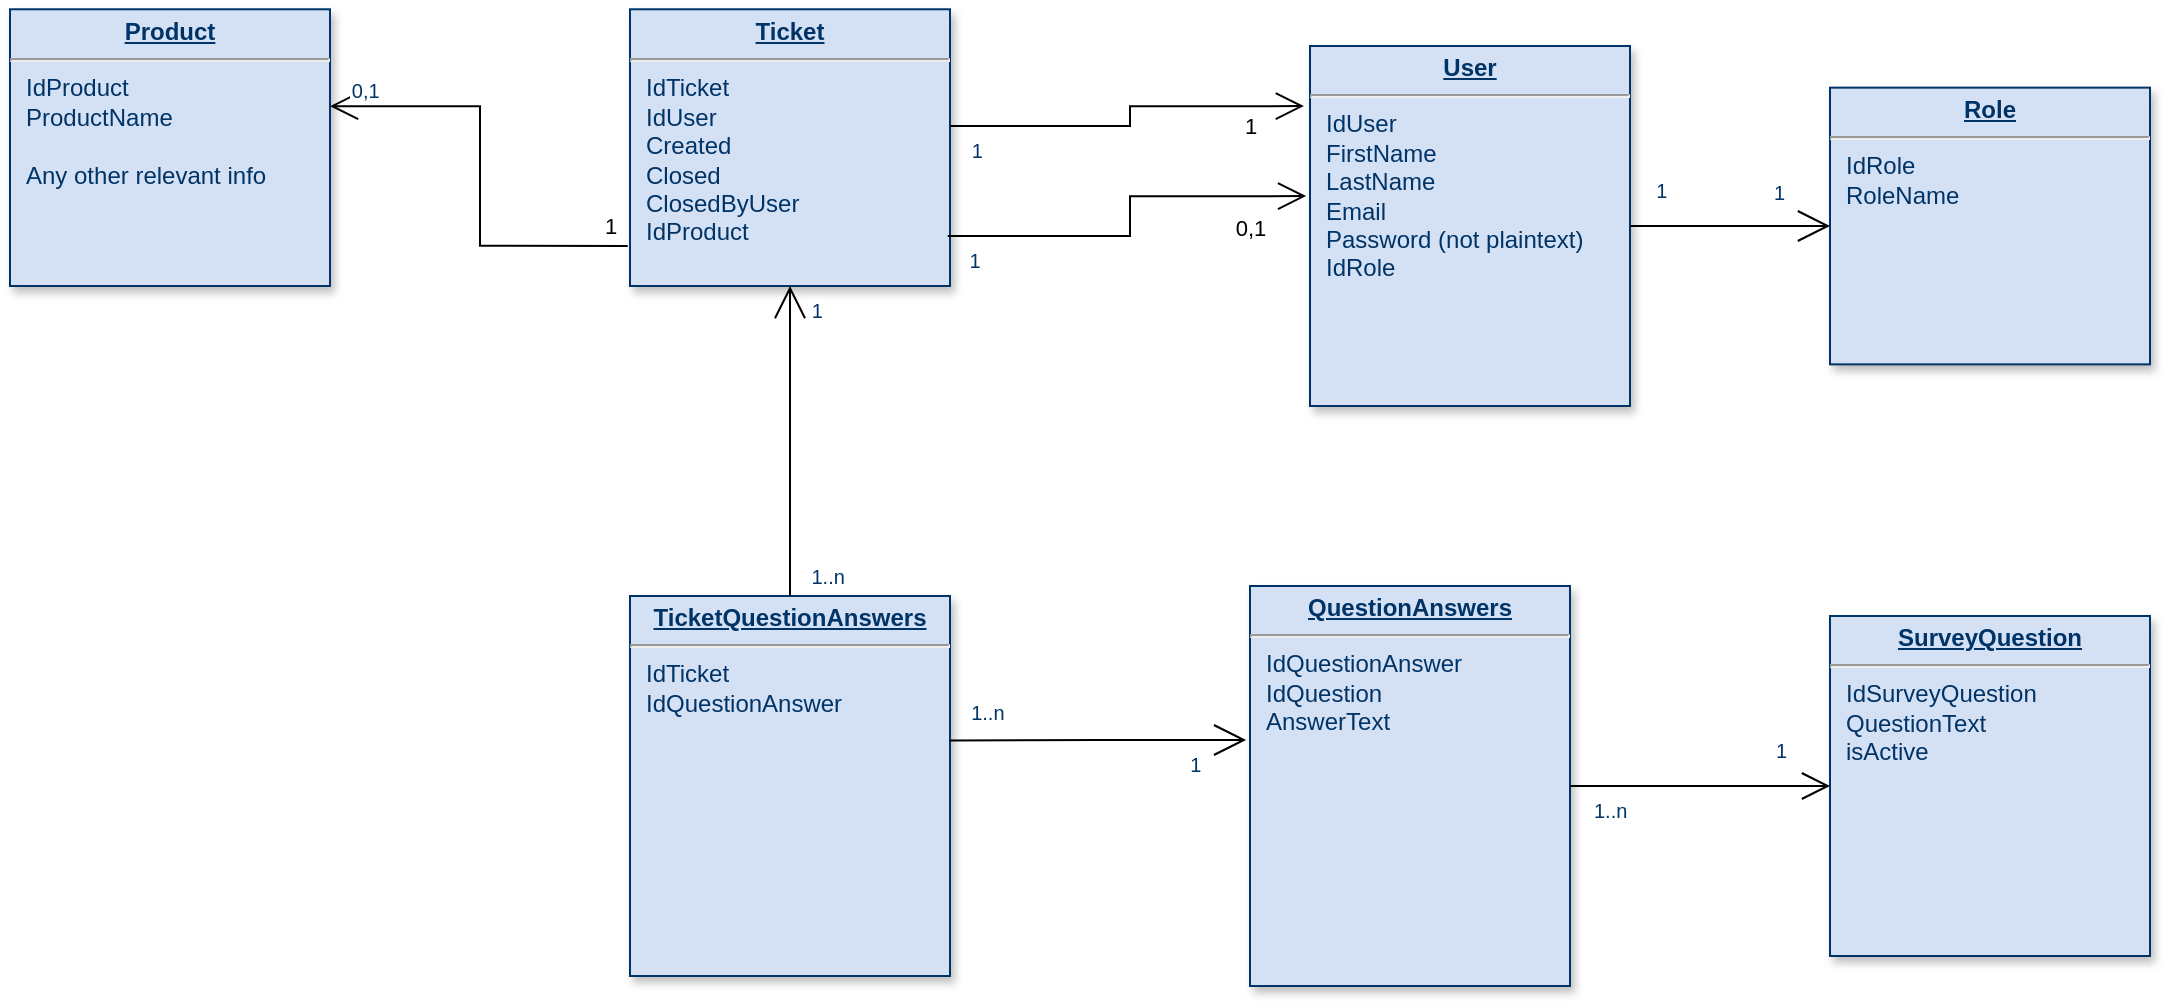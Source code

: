 <mxfile version="13.6.9" type="device"><diagram name="Page-1" id="efa7a0a1-bf9b-a30e-e6df-94a7791c09e9"><mxGraphModel dx="2062" dy="1123" grid="1" gridSize="10" guides="1" tooltips="1" connect="1" arrows="1" fold="1" page="1" pageScale="1" pageWidth="826" pageHeight="1169" background="#ffffff" math="0" shadow="0"><root><mxCell id="0"/><mxCell id="1" parent="0"/><mxCell id="22" value="&lt;p style=&quot;margin: 0px ; margin-top: 4px ; text-align: center ; text-decoration: underline&quot;&gt;&lt;strong&gt;User&lt;/strong&gt;&lt;/p&gt;&lt;hr&gt;&lt;p style=&quot;margin: 0px ; margin-left: 8px&quot;&gt;IdUser&lt;/p&gt;&lt;p style=&quot;margin: 0px ; margin-left: 8px&quot;&gt;FirstName&lt;/p&gt;&lt;p style=&quot;margin: 0px ; margin-left: 8px&quot;&gt;LastName&lt;/p&gt;&lt;p style=&quot;margin: 0px ; margin-left: 8px&quot;&gt;Email&lt;/p&gt;&lt;p style=&quot;margin: 0px ; margin-left: 8px&quot;&gt;Password (not plaintext)&lt;/p&gt;&lt;p style=&quot;margin: 0px ; margin-left: 8px&quot;&gt;IdRole&lt;br&gt;&lt;/p&gt;" style="verticalAlign=top;align=left;overflow=fill;fontSize=12;fontFamily=Helvetica;html=1;strokeColor=#003366;shadow=1;fillColor=#D4E1F5;fontColor=#003366" parent="1" vertex="1"><mxGeometry x="930" y="120" width="160.0" height="180" as="geometry"/></mxCell><mxCell id="23" value="&lt;p style=&quot;margin: 0px ; margin-top: 4px ; text-align: center ; text-decoration: underline&quot;&gt;&lt;strong&gt;Ticket&lt;/strong&gt;&lt;/p&gt;&lt;hr&gt;&lt;p style=&quot;margin: 0px ; margin-left: 8px&quot;&gt;IdTicket&lt;br&gt;&lt;/p&gt;&lt;p style=&quot;margin: 0px ; margin-left: 8px&quot;&gt;IdUser&lt;/p&gt;&lt;p style=&quot;margin: 0px ; margin-left: 8px&quot;&gt;Created&lt;/p&gt;&lt;p style=&quot;margin: 0px ; margin-left: 8px&quot;&gt;Closed&lt;br&gt;&lt;/p&gt;&lt;p style=&quot;margin: 0px ; margin-left: 8px&quot;&gt;ClosedByUser&lt;/p&gt;&lt;p style=&quot;margin: 0px ; margin-left: 8px&quot;&gt;IdProduct&lt;br&gt;&lt;/p&gt;" style="verticalAlign=top;align=left;overflow=fill;fontSize=12;fontFamily=Helvetica;html=1;strokeColor=#003366;shadow=1;fillColor=#D4E1F5;fontColor=#003366" parent="1" vertex="1"><mxGeometry x="590" y="101.64" width="160" height="138.36" as="geometry"/></mxCell><mxCell id="26" value="&lt;p style=&quot;margin: 0px ; margin-top: 4px ; text-align: center ; text-decoration: underline&quot;&gt;&lt;strong&gt;SurveyQuestion&lt;/strong&gt;&lt;/p&gt;&lt;hr&gt;&lt;p style=&quot;margin: 0px ; margin-left: 8px&quot;&gt;IdSurveyQuestion&lt;/p&gt;&lt;p style=&quot;margin: 0px ; margin-left: 8px&quot;&gt;QuestionText&lt;/p&gt;&lt;p style=&quot;margin: 0px ; margin-left: 8px&quot;&gt;isActive&lt;br&gt;&lt;/p&gt;" style="verticalAlign=top;align=left;overflow=fill;fontSize=12;fontFamily=Helvetica;html=1;strokeColor=#003366;shadow=1;fillColor=#D4E1F5;fontColor=#003366" parent="1" vertex="1"><mxGeometry x="1190" y="405" width="160" height="170" as="geometry"/></mxCell><mxCell id="27" value="&lt;p style=&quot;margin: 0px ; margin-top: 4px ; text-align: center ; text-decoration: underline&quot;&gt;&lt;strong&gt;QuestionAnswers&lt;/strong&gt;&lt;/p&gt;&lt;hr&gt;&lt;p style=&quot;margin: 0px ; margin-left: 8px&quot;&gt;IdQuestionAnswer&lt;br&gt;IdQuestion&lt;/p&gt;&lt;p style=&quot;margin: 0px ; margin-left: 8px&quot;&gt;AnswerText&lt;br&gt;&lt;/p&gt;" style="verticalAlign=top;align=left;overflow=fill;fontSize=12;fontFamily=Helvetica;html=1;strokeColor=#003366;shadow=1;fillColor=#D4E1F5;fontColor=#003366" parent="1" vertex="1"><mxGeometry x="900" y="390.0" width="160" height="200" as="geometry"/></mxCell><mxCell id="29" value="&lt;p style=&quot;margin: 0px ; margin-top: 4px ; text-align: center ; text-decoration: underline&quot;&gt;&lt;strong&gt;TicketQuestionAnswers&lt;/strong&gt;&lt;/p&gt;&lt;hr&gt;&lt;p style=&quot;margin: 0px ; margin-left: 8px&quot;&gt;IdTicket&lt;/p&gt;&lt;p style=&quot;margin: 0px ; margin-left: 8px&quot;&gt;IdQuestionAnswer&lt;br&gt;&lt;/p&gt;" style="verticalAlign=top;align=left;overflow=fill;fontSize=12;fontFamily=Helvetica;html=1;strokeColor=#003366;shadow=1;fillColor=#D4E1F5;fontColor=#003366" parent="1" vertex="1"><mxGeometry x="590" y="395" width="160" height="190" as="geometry"/></mxCell><mxCell id="45" value="" style="endArrow=open;endSize=12;startArrow=none;startSize=14;startFill=0;edgeStyle=orthogonalEdgeStyle;rounded=0;entryX=-0.019;entryY=0.167;entryDx=0;entryDy=0;entryPerimeter=0;endFill=0;exitX=1;exitY=0.422;exitDx=0;exitDy=0;exitPerimeter=0;" parent="1" source="23" target="22" edge="1"><mxGeometry x="519.36" y="180" as="geometry"><mxPoint x="751" y="150" as="sourcePoint"/><mxPoint x="679.36" y="180" as="targetPoint"/><Array as="points"/></mxGeometry></mxCell><mxCell id="46" value="1" style="resizable=0;align=left;verticalAlign=top;labelBackgroundColor=#ffffff;fontSize=10;strokeColor=#003366;shadow=1;fillColor=#D4E1F5;fontColor=#003366" parent="45" connectable="0" vertex="1"><mxGeometry x="-1" relative="1" as="geometry"><mxPoint x="8.92" as="offset"/></mxGeometry></mxCell><mxCell id="ze-ttZpNDr591AjRYr6h-120" value="1" style="edgeLabel;html=1;align=center;verticalAlign=middle;resizable=0;points=[];" vertex="1" connectable="0" parent="45"><mxGeometry relative="1" as="geometry"><mxPoint x="60" y="3" as="offset"/></mxGeometry></mxCell><mxCell id="51" value="" style="endArrow=none;endSize=12;startArrow=open;startSize=14;startFill=0;edgeStyle=orthogonalEdgeStyle;endFill=0;" parent="1" source="23" target="29" edge="1"><mxGeometry x="389.36" y="350" as="geometry"><mxPoint x="389.36" y="350" as="sourcePoint"/><mxPoint x="549.36" y="350" as="targetPoint"/></mxGeometry></mxCell><mxCell id="52" value="1" style="resizable=0;align=left;verticalAlign=top;labelBackgroundColor=#ffffff;fontSize=10;strokeColor=#003366;shadow=1;fillColor=#D4E1F5;fontColor=#003366" parent="51" connectable="0" vertex="1"><mxGeometry x="-1" relative="1" as="geometry"><mxPoint x="8.92" as="offset"/></mxGeometry></mxCell><mxCell id="53" value="1..n" style="resizable=0;align=right;verticalAlign=top;labelBackgroundColor=#ffffff;fontSize=10;strokeColor=#003366;shadow=1;fillColor=#D4E1F5;fontColor=#003366" parent="51" connectable="0" vertex="1"><mxGeometry x="1" relative="1" as="geometry"><mxPoint x="28.92" y="-21.96" as="offset"/></mxGeometry></mxCell><mxCell id="54" value="" style="endArrow=none;endSize=12;startArrow=open;startSize=14;startFill=0;edgeStyle=orthogonalEdgeStyle;rounded=0;entryX=0.999;entryY=0.38;entryDx=0;entryDy=0;entryPerimeter=0;endFill=0;exitX=-0.012;exitY=0.385;exitDx=0;exitDy=0;exitPerimeter=0;" parent="1" source="27" target="29" edge="1"><mxGeometry x="1209.36" y="170" as="geometry"><mxPoint x="880" y="476" as="sourcePoint"/><mxPoint x="1369.36" y="170" as="targetPoint"/></mxGeometry></mxCell><mxCell id="55" value="1" style="resizable=0;align=left;verticalAlign=top;labelBackgroundColor=#ffffff;fontSize=10;strokeColor=#003366;shadow=1;fillColor=#D4E1F5;fontColor=#003366" parent="54" connectable="0" vertex="1"><mxGeometry x="-1" relative="1" as="geometry"><mxPoint x="-30" y="-2.718e-13" as="offset"/></mxGeometry></mxCell><mxCell id="56" value="1..n" style="resizable=0;align=right;verticalAlign=top;labelBackgroundColor=#ffffff;fontSize=10;strokeColor=#003366;shadow=1;fillColor=#D4E1F5;fontColor=#003366" parent="54" connectable="0" vertex="1"><mxGeometry x="1" relative="1" as="geometry"><mxPoint x="29" y="-26" as="offset"/></mxGeometry></mxCell><mxCell id="57" value="" style="endArrow=open;endSize=12;startArrow=none;startSize=14;startFill=0;edgeStyle=orthogonalEdgeStyle;endFill=0;" parent="1" source="27" target="26" edge="1"><mxGeometry x="1269.36" y="180" as="geometry"><mxPoint x="1269.36" y="180" as="sourcePoint"/><mxPoint x="1429.36" y="180" as="targetPoint"/></mxGeometry></mxCell><mxCell id="58" value="1..n" style="resizable=0;align=left;verticalAlign=top;labelBackgroundColor=#ffffff;fontSize=10;strokeColor=#003366;shadow=1;fillColor=#D4E1F5;fontColor=#003366" parent="57" connectable="0" vertex="1"><mxGeometry x="-1" relative="1" as="geometry"><mxPoint x="10" as="offset"/></mxGeometry></mxCell><mxCell id="59" value="1" style="resizable=0;align=right;verticalAlign=top;labelBackgroundColor=#ffffff;fontSize=10;strokeColor=#003366;shadow=1;fillColor=#D4E1F5;fontColor=#003366" parent="57" connectable="0" vertex="1"><mxGeometry x="1" relative="1" as="geometry"><mxPoint x="-20" y="-30" as="offset"/></mxGeometry></mxCell><mxCell id="ze-ttZpNDr591AjRYr6h-116" value="" style="endArrow=open;endSize=12;startArrow=none;startSize=14;startFill=0;edgeStyle=orthogonalEdgeStyle;rounded=0;exitX=0.993;exitY=0.819;exitDx=0;exitDy=0;exitPerimeter=0;entryX=-0.012;entryY=0.417;entryDx=0;entryDy=0;entryPerimeter=0;endFill=0;" edge="1" parent="1" source="23" target="22"><mxGeometry x="488.28" y="180" as="geometry"><mxPoint x="720.0" y="170.8" as="sourcePoint"/><mxPoint x="928.92" y="430" as="targetPoint"/></mxGeometry></mxCell><mxCell id="ze-ttZpNDr591AjRYr6h-117" value="1" style="resizable=0;align=left;verticalAlign=top;labelBackgroundColor=#ffffff;fontSize=10;strokeColor=#003366;shadow=1;fillColor=#D4E1F5;fontColor=#003366" connectable="0" vertex="1" parent="ze-ttZpNDr591AjRYr6h-116"><mxGeometry x="-1" relative="1" as="geometry"><mxPoint x="8.92" as="offset"/></mxGeometry></mxCell><mxCell id="ze-ttZpNDr591AjRYr6h-119" value="0,1" style="edgeLabel;html=1;align=center;verticalAlign=middle;resizable=0;points=[];" vertex="1" connectable="0" parent="ze-ttZpNDr591AjRYr6h-116"><mxGeometry relative="1" as="geometry"><mxPoint x="60.0" y="3.88" as="offset"/></mxGeometry></mxCell><mxCell id="ze-ttZpNDr591AjRYr6h-122" value="&lt;p style=&quot;margin: 0px ; margin-top: 4px ; text-align: center ; text-decoration: underline&quot;&gt;&lt;strong&gt;Product&lt;/strong&gt;&lt;/p&gt;&lt;hr&gt;&lt;p style=&quot;margin: 0px ; margin-left: 8px&quot;&gt;IdProduct&lt;br&gt;&lt;/p&gt;&lt;p style=&quot;margin: 0px ; margin-left: 8px&quot;&gt;ProductName&lt;/p&gt;&lt;p style=&quot;margin: 0px ; margin-left: 8px&quot;&gt;&lt;br&gt;&lt;/p&gt;&lt;p style=&quot;margin: 0px ; margin-left: 8px&quot;&gt;Any other relevant info&lt;br&gt;&lt;/p&gt;" style="verticalAlign=top;align=left;overflow=fill;fontSize=12;fontFamily=Helvetica;html=1;strokeColor=#003366;shadow=1;fillColor=#D4E1F5;fontColor=#003366" vertex="1" parent="1"><mxGeometry x="280.0" y="101.64" width="160" height="138.36" as="geometry"/></mxCell><mxCell id="ze-ttZpNDr591AjRYr6h-123" value="" style="endArrow=open;endSize=12;startArrow=none;startSize=14;startFill=0;edgeStyle=orthogonalEdgeStyle;rounded=0;entryX=1;entryY=0.35;entryDx=0;entryDy=0;entryPerimeter=0;endFill=0;exitX=-0.007;exitY=0.855;exitDx=0;exitDy=0;exitPerimeter=0;" edge="1" parent="1" source="23" target="ze-ttZpNDr591AjRYr6h-122"><mxGeometry x="348.28" y="313.03" as="geometry"><mxPoint x="450" y="330.03" as="sourcePoint"/><mxPoint x="300" y="330.0" as="targetPoint"/></mxGeometry></mxCell><mxCell id="ze-ttZpNDr591AjRYr6h-124" value="0,1" style="resizable=0;align=left;verticalAlign=top;labelBackgroundColor=#ffffff;fontSize=10;strokeColor=#003366;shadow=1;fillColor=#D4E1F5;fontColor=#003366" connectable="0" vertex="1" parent="ze-ttZpNDr591AjRYr6h-123"><mxGeometry x="-1" relative="1" as="geometry"><mxPoint x="-139.96" y="-89.94" as="offset"/></mxGeometry></mxCell><mxCell id="ze-ttZpNDr591AjRYr6h-125" value="1" style="edgeLabel;html=1;align=center;verticalAlign=middle;resizable=0;points=[];" vertex="1" connectable="0" parent="ze-ttZpNDr591AjRYr6h-123"><mxGeometry relative="1" as="geometry"><mxPoint x="65" y="25.74" as="offset"/></mxGeometry></mxCell><mxCell id="ze-ttZpNDr591AjRYr6h-130" value="&lt;p style=&quot;margin: 0px ; margin-top: 4px ; text-align: center ; text-decoration: underline&quot;&gt;&lt;strong&gt;Role&lt;/strong&gt;&lt;/p&gt;&lt;hr&gt;&lt;p style=&quot;margin: 0px ; margin-left: 8px&quot;&gt;IdRole&lt;/p&gt;&lt;p style=&quot;margin: 0px ; margin-left: 8px&quot;&gt;RoleName&lt;br&gt;&lt;/p&gt;" style="verticalAlign=top;align=left;overflow=fill;fontSize=12;fontFamily=Helvetica;html=1;strokeColor=#003366;shadow=1;fillColor=#D4E1F5;fontColor=#003366" vertex="1" parent="1"><mxGeometry x="1190" y="140.82" width="160" height="138.36" as="geometry"/></mxCell><mxCell id="ze-ttZpNDr591AjRYr6h-132" value="" style="endArrow=none;endSize=12;startArrow=open;startSize=14;startFill=0;edgeStyle=orthogonalEdgeStyle;rounded=0;endFill=0;" edge="1" parent="1" source="ze-ttZpNDr591AjRYr6h-130" target="22"><mxGeometry x="679.56" y="162.8" as="geometry"><mxPoint x="368.28" y="459.8" as="sourcePoint"/><mxPoint x="220.04" y="460.0" as="targetPoint"/></mxGeometry></mxCell><mxCell id="ze-ttZpNDr591AjRYr6h-133" value="1" style="resizable=0;align=left;verticalAlign=top;labelBackgroundColor=#ffffff;fontSize=10;strokeColor=#003366;shadow=1;fillColor=#D4E1F5;fontColor=#003366" connectable="0" vertex="1" parent="ze-ttZpNDr591AjRYr6h-132"><mxGeometry x="-1" relative="1" as="geometry"><mxPoint x="-30" y="-29.2" as="offset"/></mxGeometry></mxCell><mxCell id="ze-ttZpNDr591AjRYr6h-134" value="1" style="resizable=0;align=right;verticalAlign=top;labelBackgroundColor=#ffffff;fontSize=10;strokeColor=#003366;shadow=1;fillColor=#D4E1F5;fontColor=#003366" connectable="0" vertex="1" parent="ze-ttZpNDr591AjRYr6h-132"><mxGeometry x="1" relative="1" as="geometry"><mxPoint x="20.2" y="-30" as="offset"/></mxGeometry></mxCell></root></mxGraphModel></diagram></mxfile>